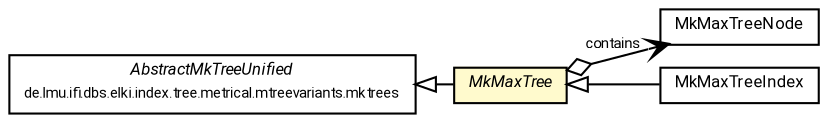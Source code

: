 #!/usr/local/bin/dot
#
# Class diagram 
# Generated by UMLGraph version R5_7_2-60-g0e99a6 (http://www.spinellis.gr/umlgraph/)
#

digraph G {
	graph [fontnames="svg"]
	edge [fontname="Roboto",fontsize=7,labelfontname="Roboto",labelfontsize=7,color="black"];
	node [fontname="Roboto",fontcolor="black",fontsize=8,shape=plaintext,margin=0,width=0,height=0];
	nodesep=0.15;
	ranksep=0.25;
	rankdir=LR;
	// de.lmu.ifi.dbs.elki.index.tree.metrical.mtreevariants.mktrees.AbstractMkTreeUnified<O, N extends de.lmu.ifi.dbs.elki.index.tree.metrical.mtreevariants.AbstractMTreeNode<O, N, E>, E extends de.lmu.ifi.dbs.elki.index.tree.metrical.mtreevariants.MTreeEntry, S extends de.lmu.ifi.dbs.elki.index.tree.metrical.mtreevariants.mktrees.MkTreeSettings<O, N, E>>
	c7074109 [label=<<table title="de.lmu.ifi.dbs.elki.index.tree.metrical.mtreevariants.mktrees.AbstractMkTreeUnified" border="0" cellborder="1" cellspacing="0" cellpadding="2" href="../AbstractMkTreeUnified.html" target="_parent">
		<tr><td><table border="0" cellspacing="0" cellpadding="1">
		<tr><td align="center" balign="center"> <font face="Roboto"><i>AbstractMkTreeUnified</i></font> </td></tr>
		<tr><td align="center" balign="center"> <font face="Roboto" point-size="7.0">de.lmu.ifi.dbs.elki.index.tree.metrical.mtreevariants.mktrees</font> </td></tr>
		</table></td></tr>
		</table>>, URL="../AbstractMkTreeUnified.html"];
	// de.lmu.ifi.dbs.elki.index.tree.metrical.mtreevariants.mktrees.mkmax.MkMaxTreeNode<O>
	c7074121 [label=<<table title="de.lmu.ifi.dbs.elki.index.tree.metrical.mtreevariants.mktrees.mkmax.MkMaxTreeNode" border="0" cellborder="1" cellspacing="0" cellpadding="2" href="MkMaxTreeNode.html" target="_parent">
		<tr><td><table border="0" cellspacing="0" cellpadding="1">
		<tr><td align="center" balign="center"> <font face="Roboto">MkMaxTreeNode</font> </td></tr>
		</table></td></tr>
		</table>>, URL="MkMaxTreeNode.html"];
	// de.lmu.ifi.dbs.elki.index.tree.metrical.mtreevariants.mktrees.mkmax.MkMaxTreeIndex<O>
	c7074123 [label=<<table title="de.lmu.ifi.dbs.elki.index.tree.metrical.mtreevariants.mktrees.mkmax.MkMaxTreeIndex" border="0" cellborder="1" cellspacing="0" cellpadding="2" href="MkMaxTreeIndex.html" target="_parent">
		<tr><td><table border="0" cellspacing="0" cellpadding="1">
		<tr><td align="center" balign="center"> <font face="Roboto">MkMaxTreeIndex</font> </td></tr>
		</table></td></tr>
		</table>>, URL="MkMaxTreeIndex.html"];
	// de.lmu.ifi.dbs.elki.index.tree.metrical.mtreevariants.mktrees.mkmax.MkMaxTree<O>
	c7074124 [label=<<table title="de.lmu.ifi.dbs.elki.index.tree.metrical.mtreevariants.mktrees.mkmax.MkMaxTree" border="0" cellborder="1" cellspacing="0" cellpadding="2" bgcolor="lemonChiffon" href="MkMaxTree.html" target="_parent">
		<tr><td><table border="0" cellspacing="0" cellpadding="1">
		<tr><td align="center" balign="center"> <font face="Roboto"><i>MkMaxTree</i></font> </td></tr>
		</table></td></tr>
		</table>>, URL="MkMaxTree.html"];
	// de.lmu.ifi.dbs.elki.index.tree.metrical.mtreevariants.mktrees.mkmax.MkMaxTreeIndex<O> extends de.lmu.ifi.dbs.elki.index.tree.metrical.mtreevariants.mktrees.mkmax.MkMaxTree<O>
	c7074124 -> c7074123 [arrowtail=empty,dir=back,weight=10];
	// de.lmu.ifi.dbs.elki.index.tree.metrical.mtreevariants.mktrees.mkmax.MkMaxTree<O> extends de.lmu.ifi.dbs.elki.index.tree.metrical.mtreevariants.mktrees.AbstractMkTreeUnified<O, N extends de.lmu.ifi.dbs.elki.index.tree.metrical.mtreevariants.AbstractMTreeNode<O, N, E>, E extends de.lmu.ifi.dbs.elki.index.tree.metrical.mtreevariants.MTreeEntry, S extends de.lmu.ifi.dbs.elki.index.tree.metrical.mtreevariants.mktrees.MkTreeSettings<O, N, E>>
	c7074109 -> c7074124 [arrowtail=empty,dir=back,weight=10];
	// de.lmu.ifi.dbs.elki.index.tree.metrical.mtreevariants.mktrees.mkmax.MkMaxTree<O> navhas de.lmu.ifi.dbs.elki.index.tree.metrical.mtreevariants.mktrees.mkmax.MkMaxTreeNode<O>
	c7074124 -> c7074121 [arrowhead=open,arrowtail=ediamond,dir=both,weight=3,label="contains"];
}


